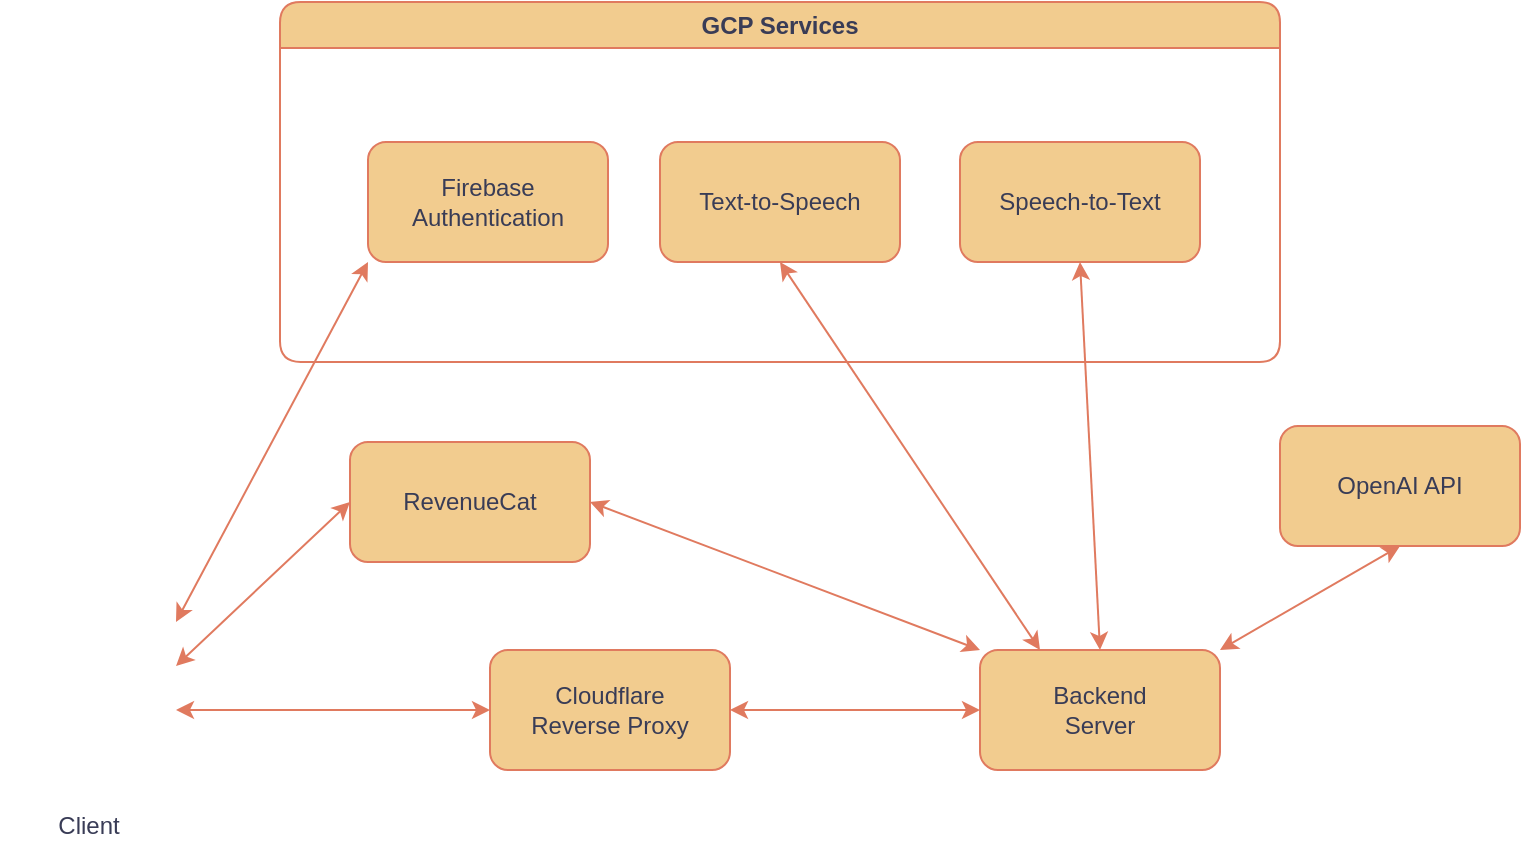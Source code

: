 <mxfile version="22.0.4" type="github">
  <diagram name="ページ1" id="21Ub86jXEHeHZIK-sHaW">
    <mxGraphModel dx="1434" dy="711" grid="1" gridSize="10" guides="1" tooltips="1" connect="1" arrows="1" fold="1" page="1" pageScale="1" pageWidth="827" pageHeight="583" math="0" shadow="0">
      <root>
        <mxCell id="0" />
        <mxCell id="1" parent="0" />
        <mxCell id="uPsoir4W_fIyA9gBqgu5-14" value="RevenueCat" style="rounded=1;whiteSpace=wrap;html=1;labelBackgroundColor=none;fillColor=#F2CC8F;strokeColor=#E07A5F;fontColor=#393C56;" parent="1" vertex="1">
          <mxGeometry x="215" y="270" width="120" height="60" as="geometry" />
        </mxCell>
        <mxCell id="uPsoir4W_fIyA9gBqgu5-21" value="Client" style="shape=image;html=1;verticalAlign=top;verticalLabelPosition=bottom;labelBackgroundColor=none;imageAspect=0;aspect=fixed;image=https://cdn3.iconfinder.com/data/icons/essential-pack-2/48/26-Smartphone-128.png;rounded=1;fillColor=#F2CC8F;strokeColor=#E07A5F;fontColor=#393C56;" parent="1" vertex="1">
          <mxGeometry x="40" y="360" width="88" height="88" as="geometry" />
        </mxCell>
        <mxCell id="uPsoir4W_fIyA9gBqgu5-22" value="Cloudflare&lt;br&gt;Reverse Proxy" style="rounded=1;whiteSpace=wrap;html=1;labelBackgroundColor=none;fillColor=#F2CC8F;strokeColor=#E07A5F;fontColor=#393C56;" parent="1" vertex="1">
          <mxGeometry x="285" y="374" width="120" height="60" as="geometry" />
        </mxCell>
        <mxCell id="uPsoir4W_fIyA9gBqgu5-24" value="Backend&lt;br&gt;Server" style="rounded=1;whiteSpace=wrap;html=1;labelBackgroundColor=none;fillColor=#F2CC8F;strokeColor=#E07A5F;fontColor=#393C56;" parent="1" vertex="1">
          <mxGeometry x="530" y="374" width="120" height="60" as="geometry" />
        </mxCell>
        <mxCell id="uPsoir4W_fIyA9gBqgu5-25" value="GCP Services" style="swimlane;whiteSpace=wrap;html=1;rounded=1;labelBackgroundColor=none;fillColor=#F2CC8F;strokeColor=#E07A5F;fontColor=#393C56;" parent="1" vertex="1">
          <mxGeometry x="180" y="50" width="500" height="180" as="geometry" />
        </mxCell>
        <mxCell id="uPsoir4W_fIyA9gBqgu5-13" value="Firebase&lt;br&gt;Authentication" style="rounded=1;whiteSpace=wrap;html=1;labelBackgroundColor=none;fillColor=#F2CC8F;strokeColor=#E07A5F;fontColor=#393C56;" parent="uPsoir4W_fIyA9gBqgu5-25" vertex="1">
          <mxGeometry x="44" y="70" width="120" height="60" as="geometry" />
        </mxCell>
        <mxCell id="uPsoir4W_fIyA9gBqgu5-27" value="Text-to-Speech" style="rounded=1;whiteSpace=wrap;html=1;labelBackgroundColor=none;fillColor=#F2CC8F;strokeColor=#E07A5F;fontColor=#393C56;" parent="uPsoir4W_fIyA9gBqgu5-25" vertex="1">
          <mxGeometry x="190" y="70" width="120" height="60" as="geometry" />
        </mxCell>
        <mxCell id="uPsoir4W_fIyA9gBqgu5-28" value="Speech-to-Text" style="rounded=1;whiteSpace=wrap;html=1;labelBackgroundColor=none;fillColor=#F2CC8F;strokeColor=#E07A5F;fontColor=#393C56;" parent="uPsoir4W_fIyA9gBqgu5-25" vertex="1">
          <mxGeometry x="340" y="70" width="120" height="60" as="geometry" />
        </mxCell>
        <mxCell id="uPsoir4W_fIyA9gBqgu5-29" value="OpenAI API" style="rounded=1;whiteSpace=wrap;html=1;labelBackgroundColor=none;fillColor=#F2CC8F;strokeColor=#E07A5F;fontColor=#393C56;" parent="1" vertex="1">
          <mxGeometry x="680" y="262" width="120" height="60" as="geometry" />
        </mxCell>
        <mxCell id="uPsoir4W_fIyA9gBqgu5-34" value="" style="endArrow=classic;html=1;rounded=1;exitX=1;exitY=0.25;exitDx=0;exitDy=0;entryX=0;entryY=0.5;entryDx=0;entryDy=0;startArrow=classic;startFill=1;labelBackgroundColor=none;strokeColor=#E07A5F;fontColor=default;" parent="1" source="uPsoir4W_fIyA9gBqgu5-21" target="uPsoir4W_fIyA9gBqgu5-14" edge="1">
          <mxGeometry width="50" height="50" relative="1" as="geometry">
            <mxPoint x="220" y="430" as="sourcePoint" />
            <mxPoint x="270" y="380" as="targetPoint" />
          </mxGeometry>
        </mxCell>
        <mxCell id="uPsoir4W_fIyA9gBqgu5-35" value="" style="endArrow=classic;html=1;rounded=1;exitX=1;exitY=0.5;exitDx=0;exitDy=0;entryX=0;entryY=0.5;entryDx=0;entryDy=0;startArrow=classic;startFill=1;labelBackgroundColor=none;strokeColor=#E07A5F;fontColor=default;" parent="1" source="uPsoir4W_fIyA9gBqgu5-21" target="uPsoir4W_fIyA9gBqgu5-22" edge="1">
          <mxGeometry width="50" height="50" relative="1" as="geometry">
            <mxPoint x="420" y="380" as="sourcePoint" />
            <mxPoint x="470" y="330" as="targetPoint" />
          </mxGeometry>
        </mxCell>
        <mxCell id="uPsoir4W_fIyA9gBqgu5-37" value="" style="endArrow=classic;html=1;rounded=1;exitX=1;exitY=0.5;exitDx=0;exitDy=0;entryX=0;entryY=0.5;entryDx=0;entryDy=0;startArrow=classic;startFill=1;labelBackgroundColor=none;strokeColor=#E07A5F;fontColor=default;" parent="1" source="uPsoir4W_fIyA9gBqgu5-22" target="uPsoir4W_fIyA9gBqgu5-24" edge="1">
          <mxGeometry width="50" height="50" relative="1" as="geometry">
            <mxPoint x="365" y="380" as="sourcePoint" />
            <mxPoint x="415" y="330" as="targetPoint" />
          </mxGeometry>
        </mxCell>
        <mxCell id="uPsoir4W_fIyA9gBqgu5-38" value="" style="endArrow=classic;startArrow=classic;html=1;rounded=1;exitX=1;exitY=0;exitDx=0;exitDy=0;entryX=0;entryY=1;entryDx=0;entryDy=0;labelBackgroundColor=none;strokeColor=#E07A5F;fontColor=default;" parent="1" source="uPsoir4W_fIyA9gBqgu5-21" target="uPsoir4W_fIyA9gBqgu5-13" edge="1">
          <mxGeometry width="50" height="50" relative="1" as="geometry">
            <mxPoint x="140" y="360" as="sourcePoint" />
            <mxPoint x="190" y="310" as="targetPoint" />
          </mxGeometry>
        </mxCell>
        <mxCell id="uPsoir4W_fIyA9gBqgu5-39" value="" style="endArrow=classic;startArrow=classic;html=1;rounded=1;entryX=1;entryY=0.5;entryDx=0;entryDy=0;exitX=0;exitY=0;exitDx=0;exitDy=0;labelBackgroundColor=none;strokeColor=#E07A5F;fontColor=default;" parent="1" source="uPsoir4W_fIyA9gBqgu5-24" target="uPsoir4W_fIyA9gBqgu5-14" edge="1">
          <mxGeometry width="50" height="50" relative="1" as="geometry">
            <mxPoint x="365" y="380" as="sourcePoint" />
            <mxPoint x="415" y="330" as="targetPoint" />
          </mxGeometry>
        </mxCell>
        <mxCell id="uPsoir4W_fIyA9gBqgu5-40" value="" style="endArrow=classic;startArrow=classic;html=1;rounded=1;exitX=0.25;exitY=0;exitDx=0;exitDy=0;entryX=0.5;entryY=1;entryDx=0;entryDy=0;labelBackgroundColor=none;strokeColor=#E07A5F;fontColor=default;" parent="1" source="uPsoir4W_fIyA9gBqgu5-24" target="uPsoir4W_fIyA9gBqgu5-27" edge="1">
          <mxGeometry width="50" height="50" relative="1" as="geometry">
            <mxPoint x="805" y="440" as="sourcePoint" />
            <mxPoint x="855" y="390" as="targetPoint" />
          </mxGeometry>
        </mxCell>
        <mxCell id="uPsoir4W_fIyA9gBqgu5-41" value="" style="endArrow=classic;startArrow=classic;html=1;rounded=1;exitX=1;exitY=0;exitDx=0;exitDy=0;entryX=0.5;entryY=1;entryDx=0;entryDy=0;labelBackgroundColor=none;strokeColor=#E07A5F;fontColor=default;" parent="1" source="uPsoir4W_fIyA9gBqgu5-24" target="uPsoir4W_fIyA9gBqgu5-29" edge="1">
          <mxGeometry width="50" height="50" relative="1" as="geometry">
            <mxPoint x="825" y="470" as="sourcePoint" />
            <mxPoint x="875" y="420" as="targetPoint" />
          </mxGeometry>
        </mxCell>
        <mxCell id="uPsoir4W_fIyA9gBqgu5-42" value="" style="endArrow=classic;startArrow=classic;html=1;rounded=1;exitX=0.5;exitY=0;exitDx=0;exitDy=0;entryX=0.5;entryY=1;entryDx=0;entryDy=0;labelBackgroundColor=none;strokeColor=#E07A5F;fontColor=default;" parent="1" source="uPsoir4W_fIyA9gBqgu5-24" target="uPsoir4W_fIyA9gBqgu5-28" edge="1">
          <mxGeometry width="50" height="50" relative="1" as="geometry">
            <mxPoint x="725" y="510" as="sourcePoint" />
            <mxPoint x="775" y="460" as="targetPoint" />
          </mxGeometry>
        </mxCell>
      </root>
    </mxGraphModel>
  </diagram>
</mxfile>
